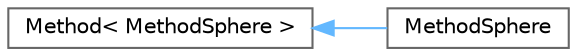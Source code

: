 digraph "Graphical Class Hierarchy"
{
 // LATEX_PDF_SIZE
  bgcolor="transparent";
  edge [fontname=Helvetica,fontsize=10,labelfontname=Helvetica,labelfontsize=10];
  node [fontname=Helvetica,fontsize=10,shape=box,height=0.2,width=0.4];
  rankdir="LR";
  Node0 [id="Node000000",label="Method\< MethodSphere \>",height=0.2,width=0.4,color="grey40", fillcolor="white", style="filled",URL="$classMethod.html",tooltip=" "];
  Node0 -> Node1 [id="edge5_Node000000_Node000001",dir="back",color="steelblue1",style="solid",tooltip=" "];
  Node1 [id="Node000001",label="MethodSphere",height=0.2,width=0.4,color="grey40", fillcolor="white", style="filled",URL="$classMethodSphere.html",tooltip=" "];
}
